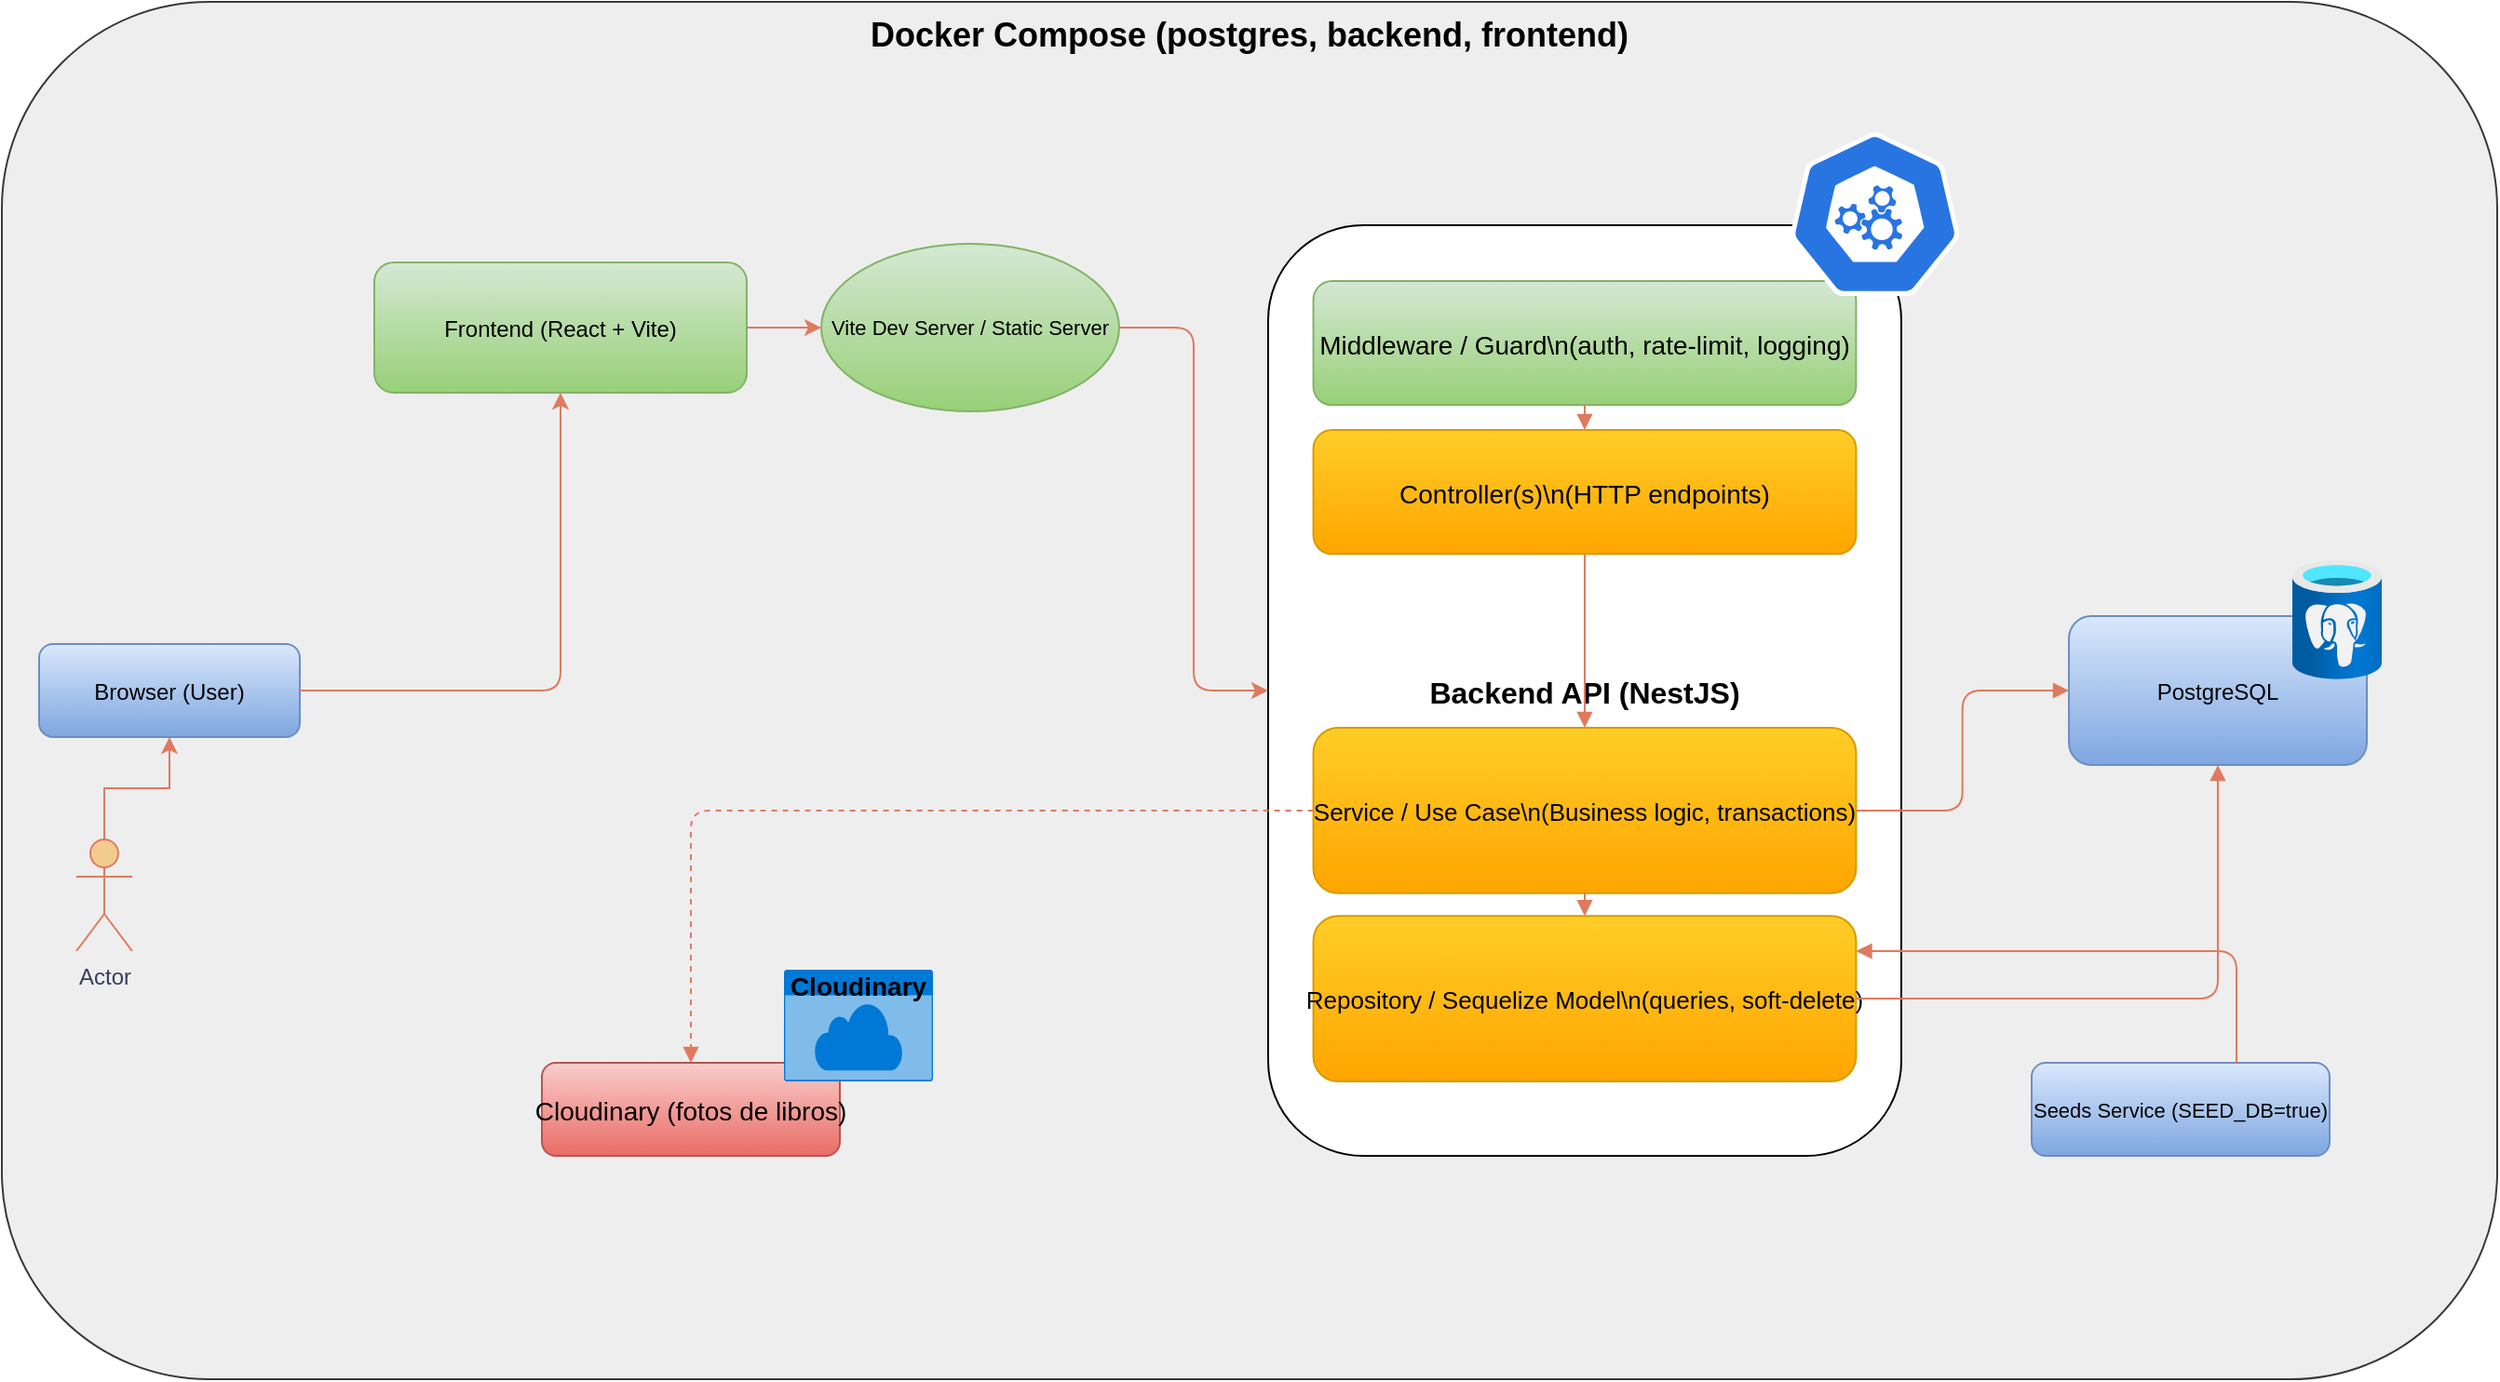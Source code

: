 <mxfile version="28.0.6">
  <diagram id="app-flow-1" name="App Flow">
    <mxGraphModel dx="1959" dy="2100" grid="1" gridSize="10" guides="1" tooltips="1" connect="1" arrows="1" fold="1" page="1" pageScale="1" pageWidth="827" pageHeight="1169" math="0" shadow="0">
      <root>
        <mxCell id="0" />
        <mxCell id="1" parent="0" />
        <mxCell id="c1" value="Docker Compose (postgres, backend, frontend)" style="rounded=1;strokeWidth=1;fontStyle=1;align=center;verticalAlign=top;labelBackgroundColor=none;fontSize=18;fillColor=#eeeeee;strokeColor=#36393d;" parent="1" vertex="1">
          <mxGeometry x="160" y="-90" width="1340" height="740" as="geometry" />
        </mxCell>
        <mxCell id="b1" value="Browser (User)" style="rounded=1;fillColor=#dae8fc;strokeColor=#6c8ebf;fontSize=12;labelBackgroundColor=none;gradientColor=#7ea6e0;" parent="1" vertex="1">
          <mxGeometry x="180" y="255" width="140" height="50" as="geometry" />
        </mxCell>
        <mxCell id="f1" value="Frontend (React + Vite)" style="rounded=1;fillColor=#d5e8d4;strokeColor=#82b366;fontSize=12;labelBackgroundColor=none;gradientColor=#97d077;" parent="1" vertex="1">
          <mxGeometry x="360" y="50" width="200" height="70" as="geometry" />
        </mxCell>
        <mxCell id="p1" value="Vite Dev Server / Static Server" style="ellipse;whiteSpace=wrap;html=1;fillColor=#d5e8d4;strokeColor=#82b366;fontSize=11;labelBackgroundColor=none;rounded=1;gradientColor=#97d077;" parent="1" vertex="1">
          <mxGeometry x="600" y="40" width="160" height="90" as="geometry" />
        </mxCell>
        <mxCell id="api" value="Backend API (NestJS)" style="rounded=1;fontSize=16;labelBackgroundColor=none;fontStyle=1" parent="1" vertex="1">
          <mxGeometry x="840" y="30" width="340" height="500" as="geometry" />
        </mxCell>
        <mxCell id="m1" value="Middleware / Guard\n(auth, rate-limit, logging)" style="rounded=1;fillColor=#d5e8d4;strokeColor=#82b366;fontSize=14;labelBackgroundColor=none;gradientColor=#97d077;fontStyle=0" parent="api" vertex="1">
          <mxGeometry x="24.286" y="30.002" width="291.429" height="66.667" as="geometry" />
        </mxCell>
        <mxCell id="ctrl" value="Controller(s)\n(HTTP endpoints)" style="rounded=1;fillColor=#ffcd28;strokeColor=#d79b00;fontSize=14;labelBackgroundColor=none;gradientColor=#ffa500;" parent="api" vertex="1">
          <mxGeometry x="24.286" y="110.002" width="291.429" height="66.667" as="geometry" />
        </mxCell>
        <mxCell id="svc" value="Service / Use Case\n(Business logic, transactions)" style="rounded=1;fillColor=#ffcd28;strokeColor=#d79b00;fontSize=13;labelBackgroundColor=none;gradientColor=#ffa500;" parent="api" vertex="1">
          <mxGeometry x="24.286" y="270.002" width="291.429" height="88.889" as="geometry" />
        </mxCell>
        <mxCell id="repo" value="Repository / Sequelize Model\n(queries, soft-delete)" style="rounded=1;fillColor=#ffcd28;strokeColor=#d79b00;fontSize=13;labelBackgroundColor=none;gradientColor=#ffa500;" parent="api" vertex="1">
          <mxGeometry x="24.286" y="371.113" width="291.429" height="88.889" as="geometry" />
        </mxCell>
        <mxCell id="e5" style="edgeStyle=orthogonalEdgeStyle;rounded=1;strokeColor=#E07A5F;startArrow=none;endArrow=block;labelBackgroundColor=none;fontColor=default;" parent="api" source="m1" target="ctrl" edge="1">
          <mxGeometry relative="1" as="geometry" />
        </mxCell>
        <mxCell id="e6" style="edgeStyle=orthogonalEdgeStyle;rounded=1;strokeColor=#E07A5F;startArrow=none;endArrow=block;labelBackgroundColor=none;fontColor=default;" parent="api" source="ctrl" target="svc" edge="1">
          <mxGeometry relative="1" as="geometry" />
        </mxCell>
        <mxCell id="e7" style="edgeStyle=orthogonalEdgeStyle;rounded=1;strokeColor=#E07A5F;startArrow=none;endArrow=block;labelBackgroundColor=none;fontColor=default;" parent="api" source="svc" target="repo" edge="1">
          <mxGeometry relative="1" as="geometry" />
        </mxCell>
        <mxCell id="cloud" value="Cloudinary (fotos de libros)" style="rounded=1;fillColor=#f8cecc;strokeColor=#b85450;fontSize=14;labelBackgroundColor=none;gradientColor=#ea6b66;" parent="1" vertex="1">
          <mxGeometry x="450" y="480" width="160" height="50" as="geometry" />
        </mxCell>
        <mxCell id="e1" style="edgeStyle=orthogonalEdgeStyle;rounded=1;strokeColor=#E07A5F;labelBackgroundColor=none;fontColor=default;" parent="1" source="b1" target="f1" edge="1">
          <mxGeometry relative="1" as="geometry" />
        </mxCell>
        <mxCell id="e2" style="edgeStyle=orthogonalEdgeStyle;rounded=1;strokeColor=#E07A5F;labelBackgroundColor=none;fontColor=default;" parent="1" source="f1" target="p1" edge="1">
          <mxGeometry relative="1" as="geometry" />
        </mxCell>
        <mxCell id="e3" style="edgeStyle=orthogonalEdgeStyle;rounded=1;strokeColor=#E07A5F;labelBackgroundColor=none;fontColor=default;" parent="1" source="p1" target="api" edge="1">
          <mxGeometry relative="1" as="geometry" />
        </mxCell>
        <mxCell id="e9" style="edgeStyle=orthogonalEdgeStyle;rounded=1;strokeColor=#E07A5F;startArrow=none;endArrow=block;dashed=1;labelBackgroundColor=none;fontColor=default;" parent="1" source="svc" target="cloud" edge="1">
          <mxGeometry relative="1" as="geometry" />
        </mxCell>
        <mxCell id="seed" value="Seeds Service (SEED_DB=true)" style="rounded=1;fillColor=#dae8fc;strokeColor=#6c8ebf;fontSize=11;labelBackgroundColor=none;gradientColor=#7ea6e0;" parent="1" vertex="1">
          <mxGeometry x="1250" y="480" width="160" height="50" as="geometry" />
        </mxCell>
        <mxCell id="e10" style="edgeStyle=orthogonalEdgeStyle;rounded=1;strokeColor=#E07A5F;startArrow=none;endArrow=block;labelBackgroundColor=none;fontColor=default;" parent="1" source="seed" target="repo" edge="1">
          <mxGeometry relative="1" as="geometry">
            <Array as="points">
              <mxPoint x="1360" y="420" />
            </Array>
          </mxGeometry>
        </mxCell>
        <mxCell id="db" value="PostgreSQL" style="cylinder;fillColor=#dae8fc;strokeColor=#6c8ebf;fontSize=12;labelBackgroundColor=none;rounded=1;gradientColor=#7ea6e0;" parent="1" vertex="1">
          <mxGeometry x="1270" y="240" width="160" height="80" as="geometry" />
        </mxCell>
        <mxCell id="e8" style="edgeStyle=orthogonalEdgeStyle;rounded=1;strokeColor=#E07A5F;startArrow=none;endArrow=block;labelBackgroundColor=none;fontColor=default;" parent="1" source="repo" target="db" edge="1">
          <mxGeometry relative="1" as="geometry" />
        </mxCell>
        <mxCell id="e11" style="edgeStyle=orthogonalEdgeStyle;rounded=1;strokeColor=#E07A5F;startArrow=block;endArrow=none;labelBackgroundColor=none;fontColor=default;" parent="1" source="db" target="svc" edge="1">
          <mxGeometry relative="1" as="geometry" />
        </mxCell>
        <mxCell id="TEufqek87NeU-_y6sVWr-1" value="" style="image;aspect=fixed;html=1;points=[];align=center;fontSize=12;image=img/lib/azure2/databases/Azure_Database_PostgreSQL_Server.svg;strokeColor=#E07A5F;fontColor=#393C56;fillColor=#F2CC8F;" vertex="1" parent="1">
          <mxGeometry x="1390" y="210" width="48" height="64" as="geometry" />
        </mxCell>
        <mxCell id="TEufqek87NeU-_y6sVWr-2" value="&lt;font style=&quot;font-size: 14px; color: light-dark(rgb(0, 0, 0), rgb(255, 255, 255));&quot;&gt;&lt;b style=&quot;&quot;&gt;Cloudinary&lt;/b&gt;&lt;/font&gt;" style="html=1;whiteSpace=wrap;strokeColor=none;fillColor=#0079D6;labelPosition=center;verticalLabelPosition=middle;verticalAlign=top;align=center;fontSize=12;outlineConnect=0;spacingTop=-6;fontColor=#FFFFFF;sketch=0;shape=mxgraph.sitemap.cloud;" vertex="1" parent="1">
          <mxGeometry x="580" y="430" width="80" height="60" as="geometry" />
        </mxCell>
        <mxCell id="TEufqek87NeU-_y6sVWr-3" value="" style="shape=image;html=1;verticalAlign=top;verticalLabelPosition=bottom;labelBackgroundColor=#ffffff;imageAspect=0;aspect=fixed;image=https://icons.diagrams.net/icon-cache1/Social_Media-2845/17-Google_chrome-520.svg;strokeColor=#E07A5F;fontColor=#393C56;fillColor=#F2CC8F;" vertex="1" parent="1">
          <mxGeometry x="290" y="226" width="48" height="48" as="geometry" />
        </mxCell>
        <mxCell id="TEufqek87NeU-_y6sVWr-5" style="edgeStyle=orthogonalEdgeStyle;rounded=0;orthogonalLoop=1;jettySize=auto;html=1;entryX=0.5;entryY=1;entryDx=0;entryDy=0;strokeColor=#E07A5F;fontColor=#393C56;fillColor=#F2CC8F;" edge="1" parent="1" source="TEufqek87NeU-_y6sVWr-4" target="b1">
          <mxGeometry relative="1" as="geometry" />
        </mxCell>
        <mxCell id="TEufqek87NeU-_y6sVWr-4" value="Actor" style="shape=umlActor;verticalLabelPosition=bottom;verticalAlign=top;html=1;outlineConnect=0;strokeColor=#E07A5F;fontColor=#393C56;fillColor=#F2CC8F;" vertex="1" parent="1">
          <mxGeometry x="200" y="360" width="30" height="60" as="geometry" />
        </mxCell>
        <mxCell id="TEufqek87NeU-_y6sVWr-6" value="" style="aspect=fixed;sketch=0;html=1;dashed=0;whitespace=wrap;verticalLabelPosition=bottom;verticalAlign=top;fillColor=#2875E2;strokeColor=#ffffff;points=[[0.005,0.63,0],[0.1,0.2,0],[0.9,0.2,0],[0.5,0,0],[0.995,0.63,0],[0.72,0.99,0],[0.5,1,0],[0.28,0.99,0]];shape=mxgraph.kubernetes.icon2;prIcon=api;fontColor=#393C56;" vertex="1" parent="1">
          <mxGeometry x="1120" y="-20" width="91.67" height="88" as="geometry" />
        </mxCell>
      </root>
    </mxGraphModel>
  </diagram>
</mxfile>
